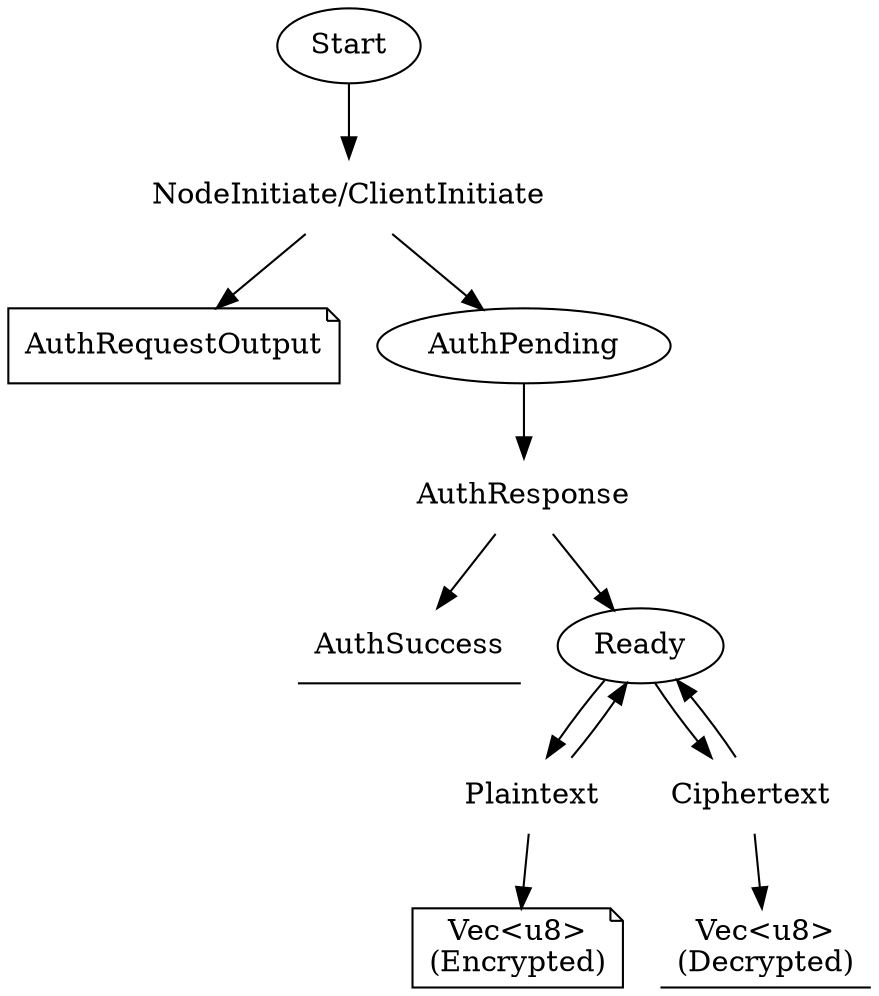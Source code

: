 digraph AkeInitiator {
  AuthRequestOutput [shape="note"];
  AuthResponse [shape="none"];
  NodeInitiate [shape="none", label="NodeInitiate/ClientInitiate"];
  AuthSuccess [shape="underline"];
  PlaintextInput [shape="none", label="Plaintext"];
  PlaintextOutput [shape="underline", label="Vec<u8>\n(Decrypted)"];
  CiphertextInput [shape="none", label="Ciphertext"];
  CiphertextOutput [shape="note", label="Vec<u8>\n(Encrypted)"];

  AuthPending;

  Start -> NodeInitiate;
  NodeInitiate -> AuthPending;
  NodeInitiate -> AuthRequestOutput;

  AuthPending -> AuthResponse;
  AuthResponse -> Ready;
  AuthResponse -> AuthSuccess;

  Ready -> CiphertextInput;
  CiphertextInput -> Ready;
  CiphertextInput -> PlaintextOutput;

  Ready -> PlaintextInput;
  PlaintextInput -> Ready;
  PlaintextInput -> CiphertextOutput;
}
